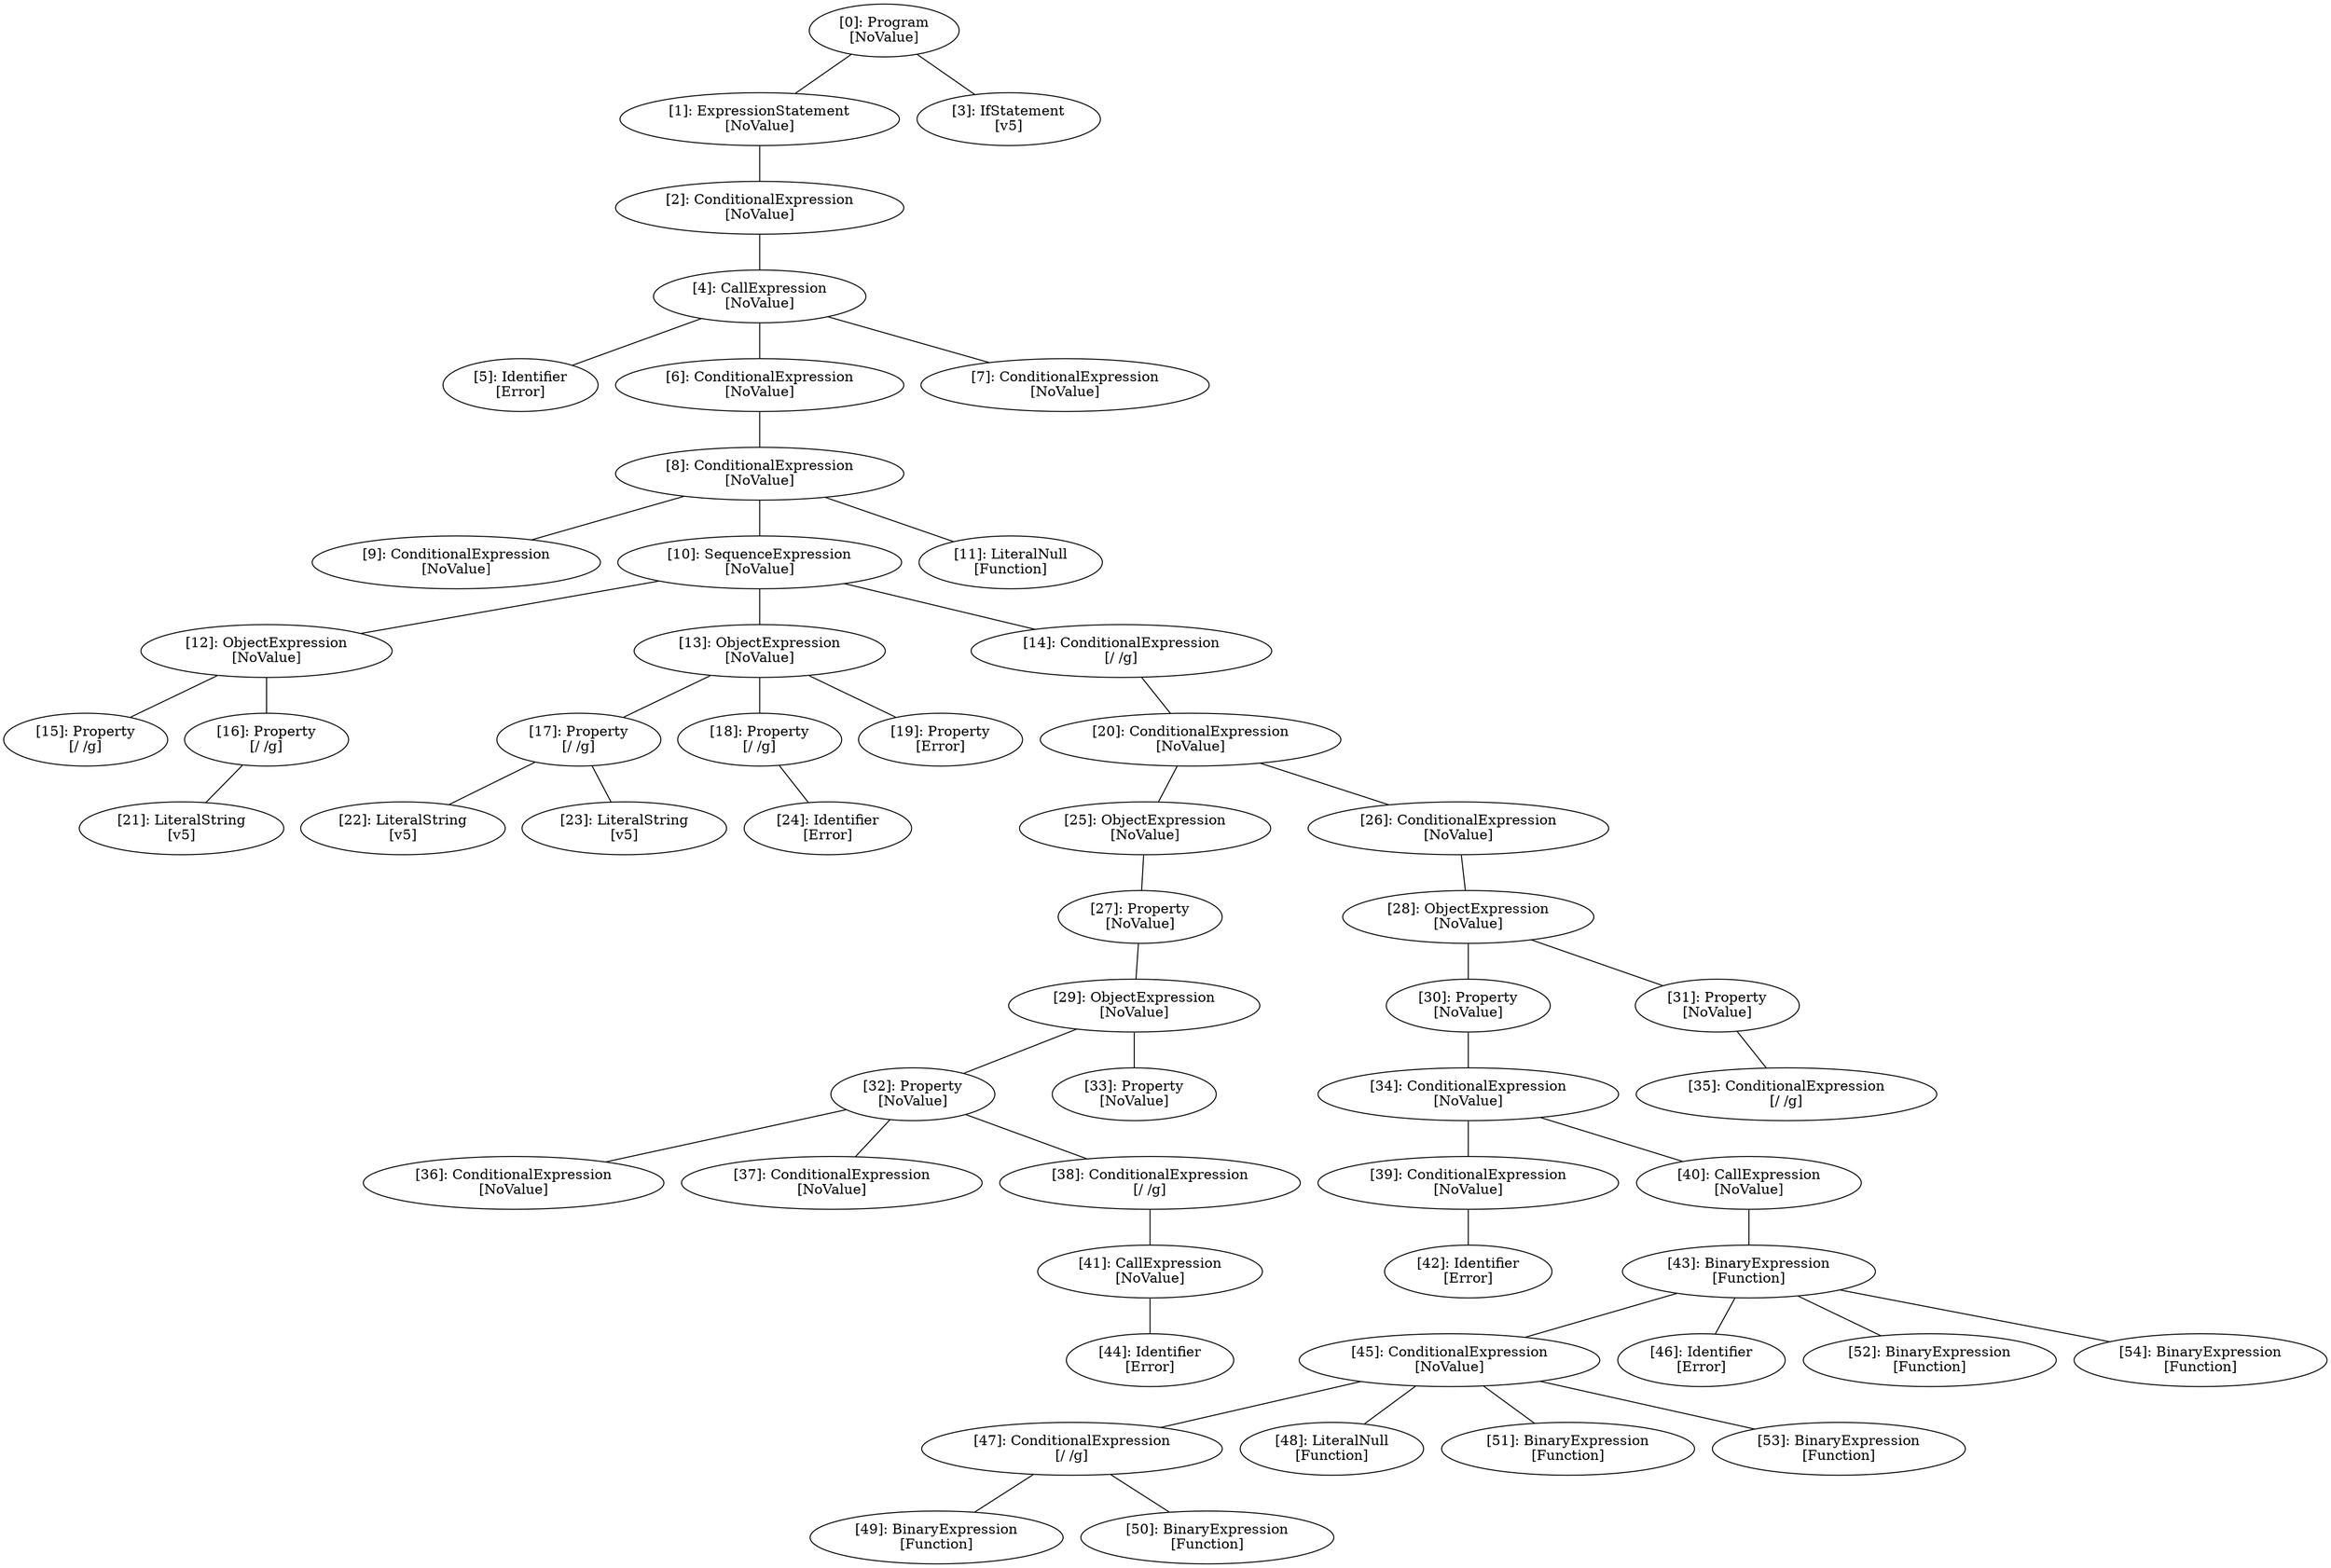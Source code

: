 // Result
graph {
	0 [label="[0]: Program
[NoValue]"]
	1 [label="[1]: ExpressionStatement
[NoValue]"]
	2 [label="[2]: ConditionalExpression
[NoValue]"]
	3 [label="[3]: IfStatement
[v5]"]
	4 [label="[4]: CallExpression
[NoValue]"]
	5 [label="[5]: Identifier
[Error]"]
	6 [label="[6]: ConditionalExpression
[NoValue]"]
	7 [label="[7]: ConditionalExpression
[NoValue]"]
	8 [label="[8]: ConditionalExpression
[NoValue]"]
	9 [label="[9]: ConditionalExpression
[NoValue]"]
	10 [label="[10]: SequenceExpression
[NoValue]"]
	11 [label="[11]: LiteralNull
[Function]"]
	12 [label="[12]: ObjectExpression
[NoValue]"]
	13 [label="[13]: ObjectExpression
[NoValue]"]
	14 [label="[14]: ConditionalExpression
[/ /g]"]
	15 [label="[15]: Property
[/ /g]"]
	16 [label="[16]: Property
[/ /g]"]
	17 [label="[17]: Property
[/ /g]"]
	18 [label="[18]: Property
[/ /g]"]
	19 [label="[19]: Property
[Error]"]
	20 [label="[20]: ConditionalExpression
[NoValue]"]
	21 [label="[21]: LiteralString
[v5]"]
	22 [label="[22]: LiteralString
[v5]"]
	23 [label="[23]: LiteralString
[v5]"]
	24 [label="[24]: Identifier
[Error]"]
	25 [label="[25]: ObjectExpression
[NoValue]"]
	26 [label="[26]: ConditionalExpression
[NoValue]"]
	27 [label="[27]: Property
[NoValue]"]
	28 [label="[28]: ObjectExpression
[NoValue]"]
	29 [label="[29]: ObjectExpression
[NoValue]"]
	30 [label="[30]: Property
[NoValue]"]
	31 [label="[31]: Property
[NoValue]"]
	32 [label="[32]: Property
[NoValue]"]
	33 [label="[33]: Property
[NoValue]"]
	34 [label="[34]: ConditionalExpression
[NoValue]"]
	35 [label="[35]: ConditionalExpression
[/ /g]"]
	36 [label="[36]: ConditionalExpression
[NoValue]"]
	37 [label="[37]: ConditionalExpression
[NoValue]"]
	38 [label="[38]: ConditionalExpression
[/ /g]"]
	39 [label="[39]: ConditionalExpression
[NoValue]"]
	40 [label="[40]: CallExpression
[NoValue]"]
	41 [label="[41]: CallExpression
[NoValue]"]
	42 [label="[42]: Identifier
[Error]"]
	43 [label="[43]: BinaryExpression
[Function]"]
	44 [label="[44]: Identifier
[Error]"]
	45 [label="[45]: ConditionalExpression
[NoValue]"]
	46 [label="[46]: Identifier
[Error]"]
	47 [label="[47]: ConditionalExpression
[/ /g]"]
	48 [label="[48]: LiteralNull
[Function]"]
	49 [label="[49]: BinaryExpression
[Function]"]
	50 [label="[50]: BinaryExpression
[Function]"]
	51 [label="[51]: BinaryExpression
[Function]"]
	52 [label="[52]: BinaryExpression
[Function]"]
	53 [label="[53]: BinaryExpression
[Function]"]
	54 [label="[54]: BinaryExpression
[Function]"]
	0 -- 1
	0 -- 3
	1 -- 2
	2 -- 4
	4 -- 5
	4 -- 6
	4 -- 7
	6 -- 8
	8 -- 9
	8 -- 10
	8 -- 11
	10 -- 12
	10 -- 13
	10 -- 14
	12 -- 15
	12 -- 16
	13 -- 17
	13 -- 18
	13 -- 19
	14 -- 20
	16 -- 21
	17 -- 22
	17 -- 23
	18 -- 24
	20 -- 25
	20 -- 26
	25 -- 27
	26 -- 28
	27 -- 29
	28 -- 30
	28 -- 31
	29 -- 32
	29 -- 33
	30 -- 34
	31 -- 35
	32 -- 36
	32 -- 37
	32 -- 38
	34 -- 39
	34 -- 40
	38 -- 41
	39 -- 42
	40 -- 43
	41 -- 44
	43 -- 45
	43 -- 46
	43 -- 52
	43 -- 54
	45 -- 47
	45 -- 48
	45 -- 51
	45 -- 53
	47 -- 49
	47 -- 50
}

